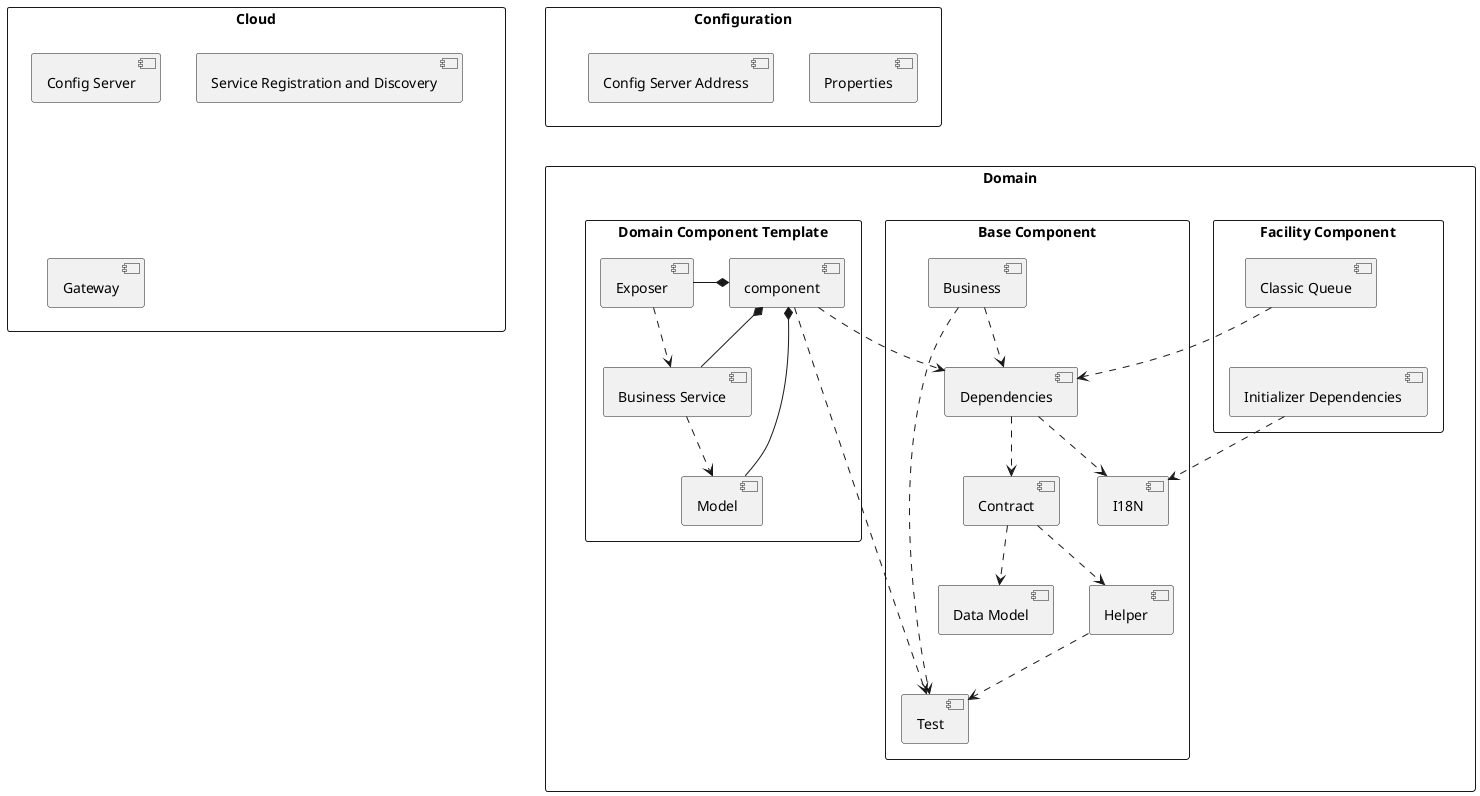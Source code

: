 @startuml
skinparam shadowing false
rectangle "Domain" as domain{
rectangle "Base Component" as baseComponent {
component "Data Model" as dataModel
component "Helper" as helper
component "Test" as test
component "I18N" as i18n
component "Contract" as contract
component "Dependencies" as dependencies
component "Business" as business
helper ..> test
contract ..> dataModel
contract ..> helper
dependencies ..> contract
dependencies ..> i18n
business ..> dependencies
business ..> test
}

rectangle "Facility Component" as facilityComponent {
component "Initializer Dependencies" as initDependencies
component "Classic Queue" as classicQueue
classicQueue ..> dependencies
initDependencies ..> i18n

initDependencies -[hidden]up- classicQueue
}

rectangle "Domain Component Template" as templateComponent{
component "component" as comp
component "Business Service" as businessService
component "Model" as model
component "Exposer" as exposer

comp ..> dependencies
comp ..> test
comp *- businessService
comp *- model
comp *- exposer
businessService ..> model
exposer ..> businessService
}
}
rectangle "Cloud" as cloud{
component "Config Server" as configServer
component "Service Registration and Discovery" as serviceRegistry
component "Gateway" as gateway
}

rectangle "Configuration" as configuration{
component "Properties" as properties
component "Config Server Address" as configServerAddress
}

domain -[hidden]up- cloud
domain -[hidden]up- configuration

@enduml